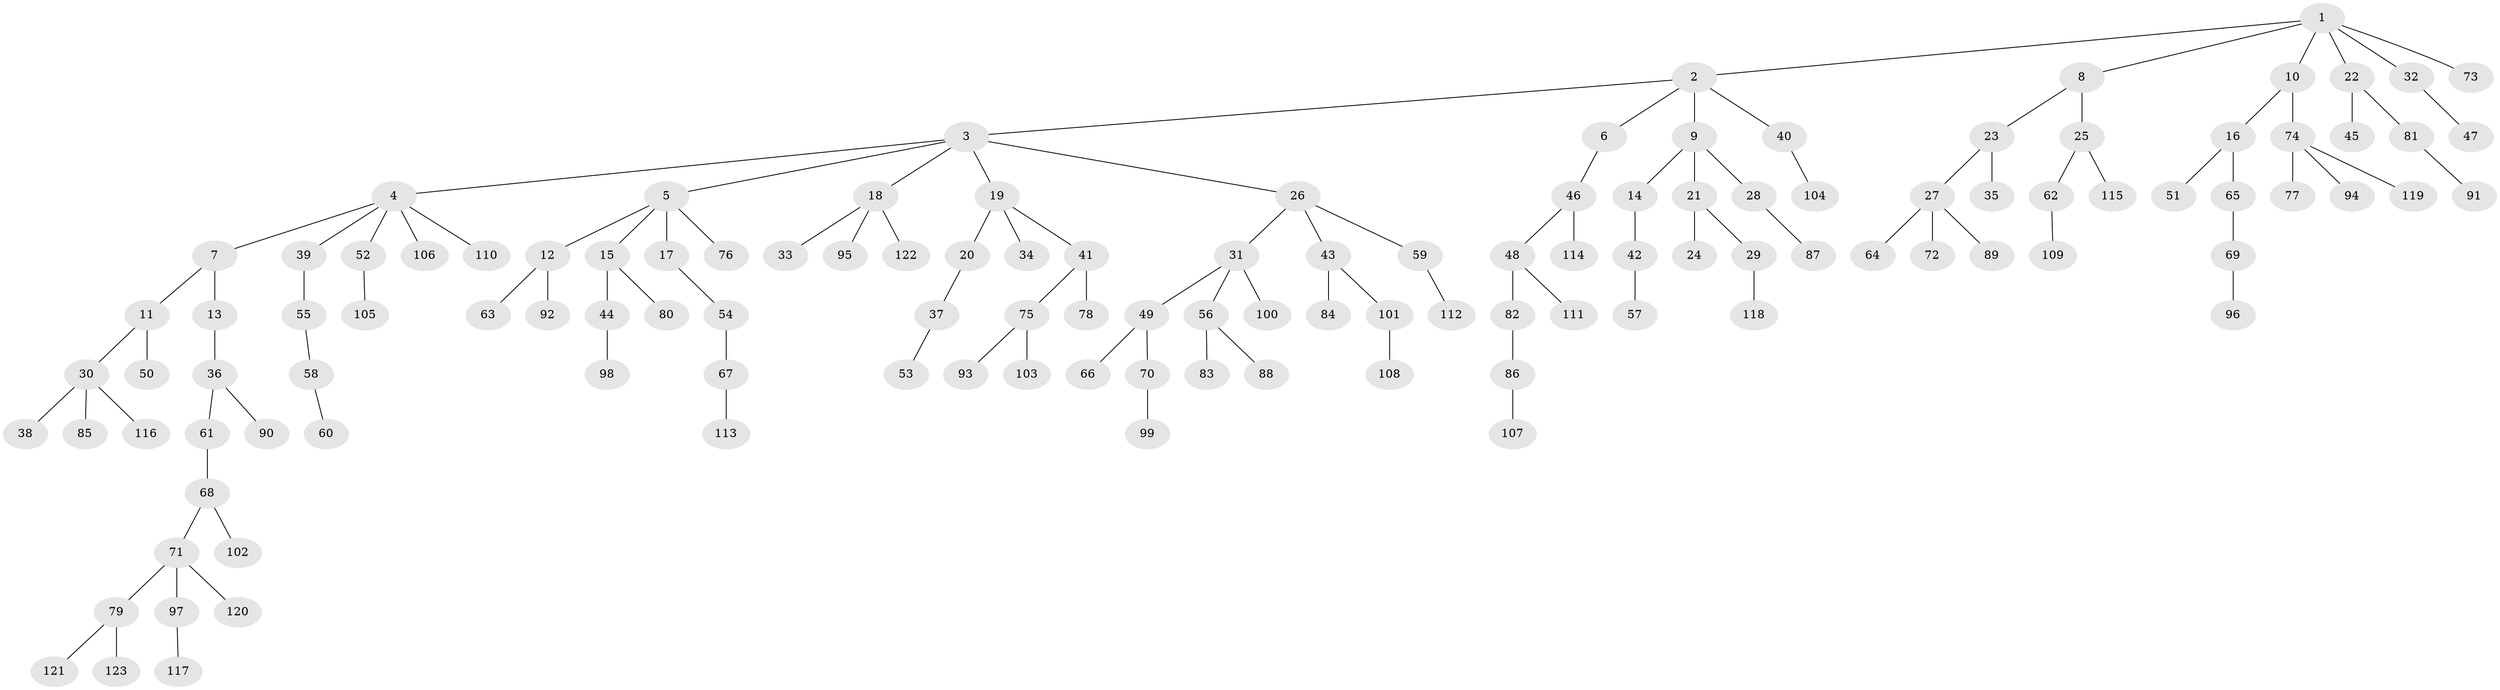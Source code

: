 // Generated by graph-tools (version 1.1) at 2025/15/03/09/25 04:15:42]
// undirected, 123 vertices, 122 edges
graph export_dot {
graph [start="1"]
  node [color=gray90,style=filled];
  1;
  2;
  3;
  4;
  5;
  6;
  7;
  8;
  9;
  10;
  11;
  12;
  13;
  14;
  15;
  16;
  17;
  18;
  19;
  20;
  21;
  22;
  23;
  24;
  25;
  26;
  27;
  28;
  29;
  30;
  31;
  32;
  33;
  34;
  35;
  36;
  37;
  38;
  39;
  40;
  41;
  42;
  43;
  44;
  45;
  46;
  47;
  48;
  49;
  50;
  51;
  52;
  53;
  54;
  55;
  56;
  57;
  58;
  59;
  60;
  61;
  62;
  63;
  64;
  65;
  66;
  67;
  68;
  69;
  70;
  71;
  72;
  73;
  74;
  75;
  76;
  77;
  78;
  79;
  80;
  81;
  82;
  83;
  84;
  85;
  86;
  87;
  88;
  89;
  90;
  91;
  92;
  93;
  94;
  95;
  96;
  97;
  98;
  99;
  100;
  101;
  102;
  103;
  104;
  105;
  106;
  107;
  108;
  109;
  110;
  111;
  112;
  113;
  114;
  115;
  116;
  117;
  118;
  119;
  120;
  121;
  122;
  123;
  1 -- 2;
  1 -- 8;
  1 -- 10;
  1 -- 22;
  1 -- 32;
  1 -- 73;
  2 -- 3;
  2 -- 6;
  2 -- 9;
  2 -- 40;
  3 -- 4;
  3 -- 5;
  3 -- 18;
  3 -- 19;
  3 -- 26;
  4 -- 7;
  4 -- 39;
  4 -- 52;
  4 -- 106;
  4 -- 110;
  5 -- 12;
  5 -- 15;
  5 -- 17;
  5 -- 76;
  6 -- 46;
  7 -- 11;
  7 -- 13;
  8 -- 23;
  8 -- 25;
  9 -- 14;
  9 -- 21;
  9 -- 28;
  10 -- 16;
  10 -- 74;
  11 -- 30;
  11 -- 50;
  12 -- 63;
  12 -- 92;
  13 -- 36;
  14 -- 42;
  15 -- 44;
  15 -- 80;
  16 -- 51;
  16 -- 65;
  17 -- 54;
  18 -- 33;
  18 -- 95;
  18 -- 122;
  19 -- 20;
  19 -- 34;
  19 -- 41;
  20 -- 37;
  21 -- 24;
  21 -- 29;
  22 -- 45;
  22 -- 81;
  23 -- 27;
  23 -- 35;
  25 -- 62;
  25 -- 115;
  26 -- 31;
  26 -- 43;
  26 -- 59;
  27 -- 64;
  27 -- 72;
  27 -- 89;
  28 -- 87;
  29 -- 118;
  30 -- 38;
  30 -- 85;
  30 -- 116;
  31 -- 49;
  31 -- 56;
  31 -- 100;
  32 -- 47;
  36 -- 61;
  36 -- 90;
  37 -- 53;
  39 -- 55;
  40 -- 104;
  41 -- 75;
  41 -- 78;
  42 -- 57;
  43 -- 84;
  43 -- 101;
  44 -- 98;
  46 -- 48;
  46 -- 114;
  48 -- 82;
  48 -- 111;
  49 -- 66;
  49 -- 70;
  52 -- 105;
  54 -- 67;
  55 -- 58;
  56 -- 83;
  56 -- 88;
  58 -- 60;
  59 -- 112;
  61 -- 68;
  62 -- 109;
  65 -- 69;
  67 -- 113;
  68 -- 71;
  68 -- 102;
  69 -- 96;
  70 -- 99;
  71 -- 79;
  71 -- 97;
  71 -- 120;
  74 -- 77;
  74 -- 94;
  74 -- 119;
  75 -- 93;
  75 -- 103;
  79 -- 121;
  79 -- 123;
  81 -- 91;
  82 -- 86;
  86 -- 107;
  97 -- 117;
  101 -- 108;
}
